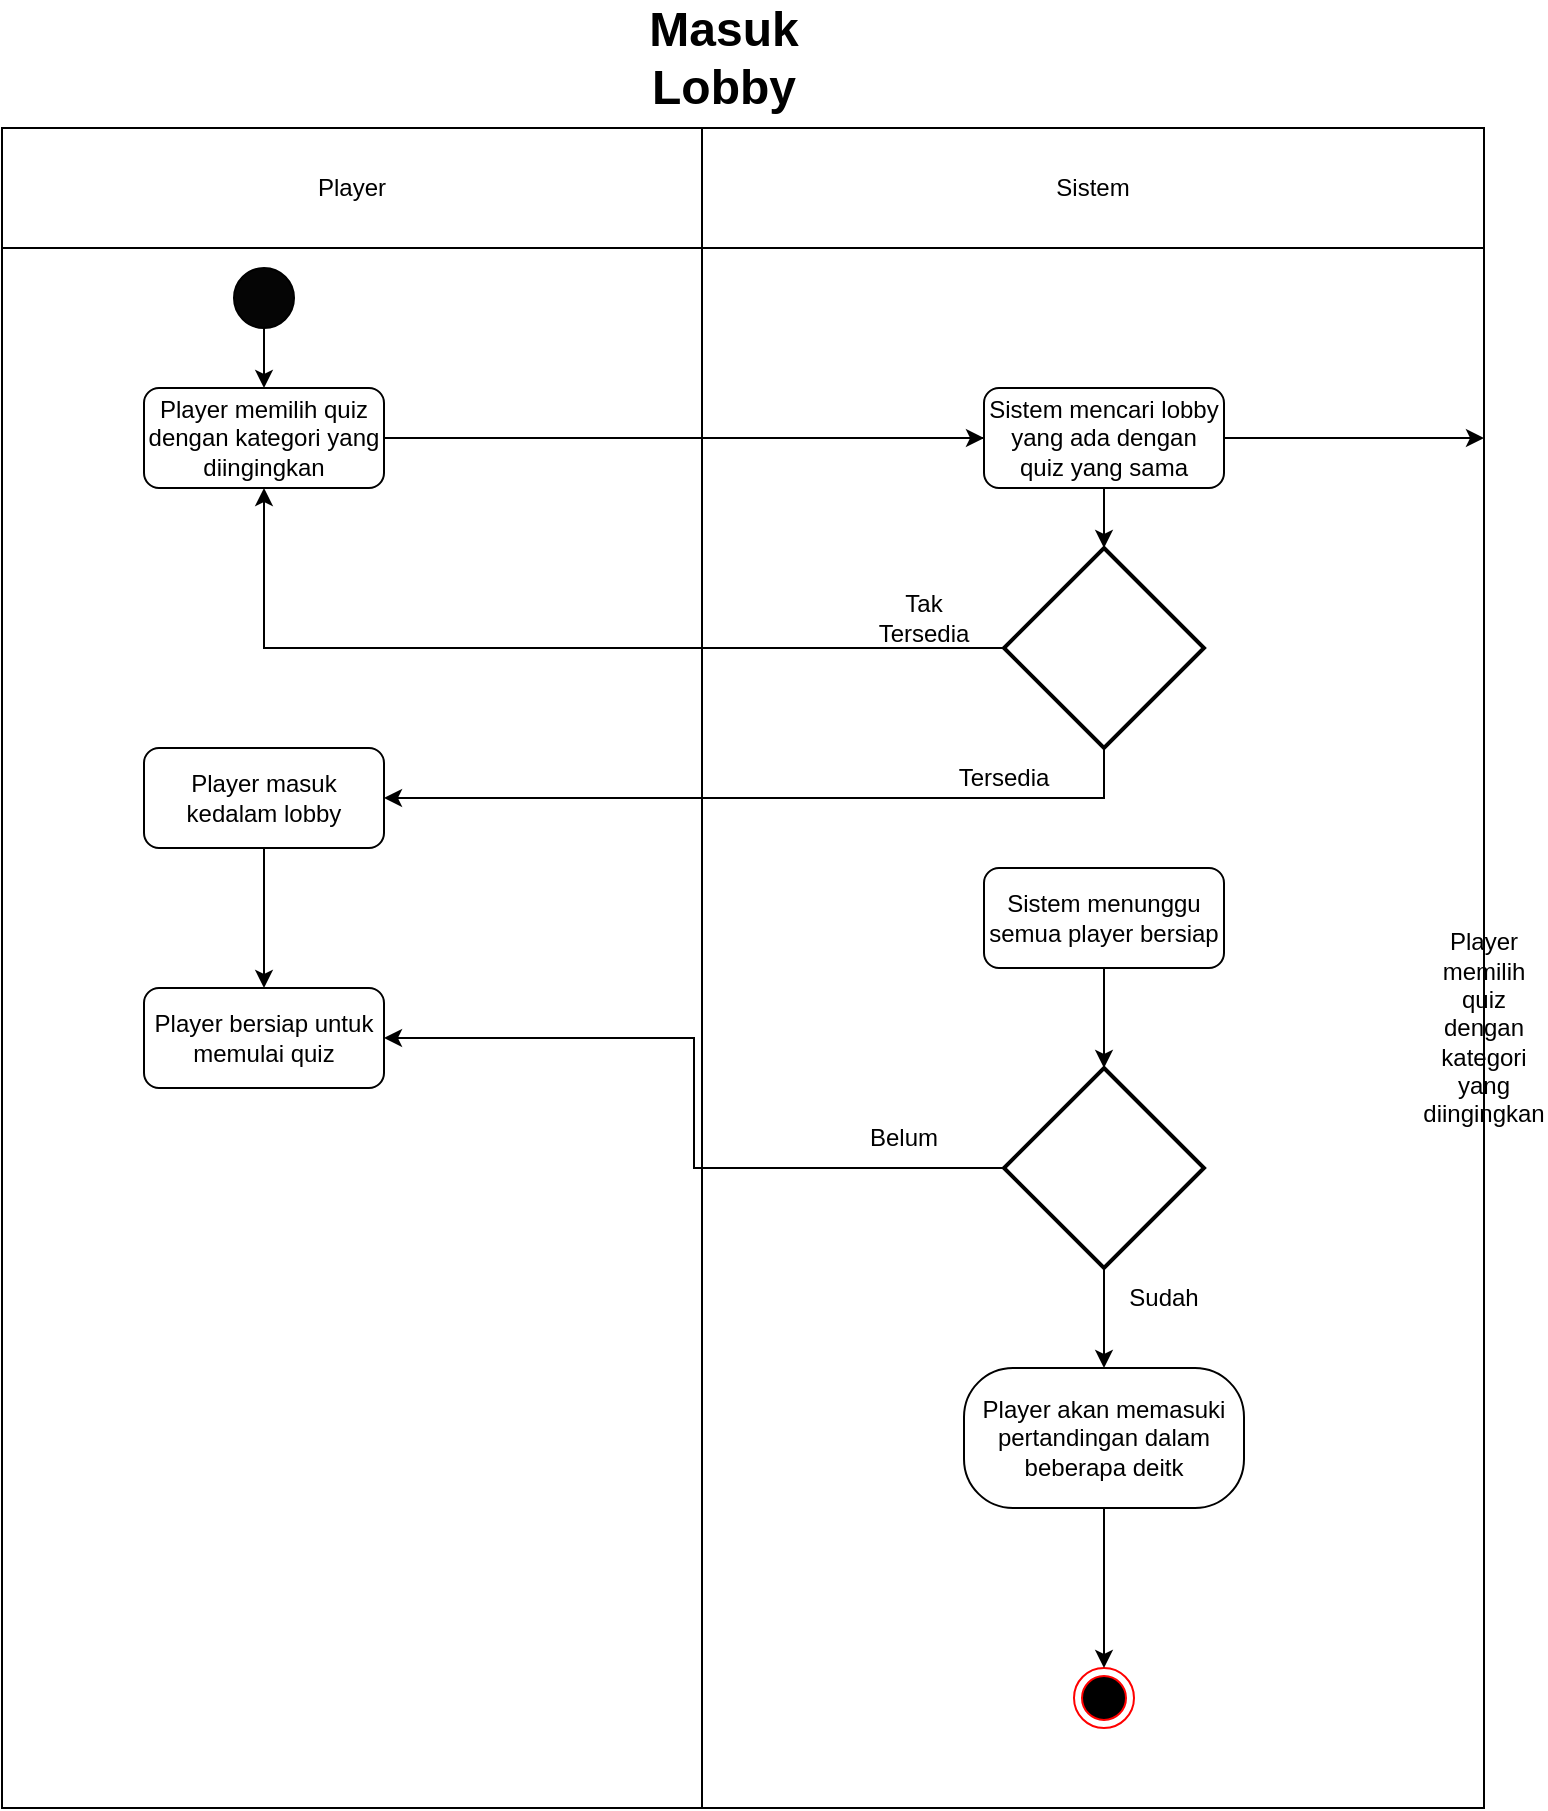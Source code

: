 <mxfile version="22.1.7" type="device">
  <diagram name="Halaman-1" id="dyefb9rLx9OYs4fPIrLo">
    <mxGraphModel dx="1843" dy="876" grid="1" gridSize="10" guides="1" tooltips="1" connect="1" arrows="1" fold="1" page="1" pageScale="1" pageWidth="827" pageHeight="1169" math="0" shadow="0">
      <root>
        <mxCell id="0" />
        <mxCell id="1" parent="0" />
        <mxCell id="Yk3WFkhIf93YjwVm7y13-1" value="" style="shape=table;startSize=0;container=1;collapsible=0;childLayout=tableLayout;" vertex="1" parent="1">
          <mxGeometry x="39" y="240" width="741" height="840" as="geometry" />
        </mxCell>
        <mxCell id="Yk3WFkhIf93YjwVm7y13-2" value="" style="shape=tableRow;horizontal=0;startSize=0;swimlaneHead=0;swimlaneBody=0;strokeColor=inherit;top=0;left=0;bottom=0;right=0;collapsible=0;dropTarget=0;fillColor=none;points=[[0,0.5],[1,0.5]];portConstraint=eastwest;" vertex="1" parent="Yk3WFkhIf93YjwVm7y13-1">
          <mxGeometry width="741" height="60" as="geometry" />
        </mxCell>
        <mxCell id="Yk3WFkhIf93YjwVm7y13-3" value="Player" style="shape=partialRectangle;html=1;whiteSpace=wrap;connectable=0;strokeColor=inherit;overflow=hidden;fillColor=none;top=0;left=0;bottom=0;right=0;pointerEvents=1;" vertex="1" parent="Yk3WFkhIf93YjwVm7y13-2">
          <mxGeometry width="350" height="60" as="geometry">
            <mxRectangle width="350" height="60" as="alternateBounds" />
          </mxGeometry>
        </mxCell>
        <mxCell id="Yk3WFkhIf93YjwVm7y13-4" value="Sistem" style="shape=partialRectangle;html=1;whiteSpace=wrap;connectable=0;strokeColor=inherit;overflow=hidden;fillColor=none;top=0;left=0;bottom=0;right=0;pointerEvents=1;" vertex="1" parent="Yk3WFkhIf93YjwVm7y13-2">
          <mxGeometry x="350" width="391" height="60" as="geometry">
            <mxRectangle width="391" height="60" as="alternateBounds" />
          </mxGeometry>
        </mxCell>
        <mxCell id="Yk3WFkhIf93YjwVm7y13-5" value="" style="shape=tableRow;horizontal=0;startSize=0;swimlaneHead=0;swimlaneBody=0;strokeColor=inherit;top=0;left=0;bottom=0;right=0;collapsible=0;dropTarget=0;fillColor=none;points=[[0,0.5],[1,0.5]];portConstraint=eastwest;" vertex="1" parent="Yk3WFkhIf93YjwVm7y13-1">
          <mxGeometry y="60" width="741" height="780" as="geometry" />
        </mxCell>
        <mxCell id="Yk3WFkhIf93YjwVm7y13-6" value="" style="shape=partialRectangle;html=1;whiteSpace=wrap;connectable=0;strokeColor=inherit;overflow=hidden;fillColor=none;top=0;left=0;bottom=0;right=0;pointerEvents=1;" vertex="1" parent="Yk3WFkhIf93YjwVm7y13-5">
          <mxGeometry width="350" height="780" as="geometry">
            <mxRectangle width="350" height="780" as="alternateBounds" />
          </mxGeometry>
        </mxCell>
        <mxCell id="Yk3WFkhIf93YjwVm7y13-7" value="" style="shape=partialRectangle;html=1;whiteSpace=wrap;connectable=0;strokeColor=inherit;overflow=hidden;fillColor=none;top=0;left=0;bottom=0;right=0;pointerEvents=1;" vertex="1" parent="Yk3WFkhIf93YjwVm7y13-5">
          <mxGeometry x="350" width="391" height="780" as="geometry">
            <mxRectangle width="391" height="780" as="alternateBounds" />
          </mxGeometry>
        </mxCell>
        <mxCell id="Yk3WFkhIf93YjwVm7y13-14" value="Player memilih quiz dengan kategori yang diingingkan" style="rounded=1;whiteSpace=wrap;html=1;" vertex="1" parent="Yk3WFkhIf93YjwVm7y13-5">
          <mxGeometry x="741" width="NaN" height="780" as="geometry">
            <mxRectangle width="NaN" height="780" as="alternateBounds" />
          </mxGeometry>
        </mxCell>
        <mxCell id="Yk3WFkhIf93YjwVm7y13-15" value="" style="edgeStyle=orthogonalEdgeStyle;rounded=0;orthogonalLoop=1;jettySize=auto;html=1;" edge="1" parent="1" source="Yk3WFkhIf93YjwVm7y13-8" target="Yk3WFkhIf93YjwVm7y13-14">
          <mxGeometry relative="1" as="geometry" />
        </mxCell>
        <mxCell id="Yk3WFkhIf93YjwVm7y13-16" style="edgeStyle=orthogonalEdgeStyle;rounded=0;orthogonalLoop=1;jettySize=auto;html=1;exitX=1;exitY=0.5;exitDx=0;exitDy=0;entryX=0;entryY=0.5;entryDx=0;entryDy=0;" edge="1" parent="1" source="Yk3WFkhIf93YjwVm7y13-8" target="Yk3WFkhIf93YjwVm7y13-12">
          <mxGeometry relative="1" as="geometry" />
        </mxCell>
        <mxCell id="Yk3WFkhIf93YjwVm7y13-8" value="Player memilih quiz dengan kategori yang diingingkan" style="rounded=1;whiteSpace=wrap;html=1;" vertex="1" parent="1">
          <mxGeometry x="110" y="370" width="120" height="50" as="geometry" />
        </mxCell>
        <mxCell id="Yk3WFkhIf93YjwVm7y13-10" style="edgeStyle=orthogonalEdgeStyle;rounded=0;orthogonalLoop=1;jettySize=auto;html=1;exitX=0.5;exitY=1;exitDx=0;exitDy=0;entryX=0.5;entryY=0;entryDx=0;entryDy=0;" edge="1" parent="1" source="Yk3WFkhIf93YjwVm7y13-9" target="Yk3WFkhIf93YjwVm7y13-8">
          <mxGeometry relative="1" as="geometry" />
        </mxCell>
        <mxCell id="Yk3WFkhIf93YjwVm7y13-9" value="" style="ellipse;whiteSpace=wrap;html=1;aspect=fixed;fillColor=#050505;" vertex="1" parent="1">
          <mxGeometry x="155" y="310" width="30" height="30" as="geometry" />
        </mxCell>
        <mxCell id="Yk3WFkhIf93YjwVm7y13-11" value="&lt;font style=&quot;font-size: 24px;&quot;&gt;&lt;b style=&quot;&quot;&gt;Masuk Lobby&lt;/b&gt;&lt;/font&gt;" style="text;html=1;strokeColor=none;fillColor=none;align=center;verticalAlign=middle;whiteSpace=wrap;rounded=0;" vertex="1" parent="1">
          <mxGeometry x="360" y="190" width="80" height="30" as="geometry" />
        </mxCell>
        <mxCell id="Yk3WFkhIf93YjwVm7y13-12" value="Sistem mencari lobby yang ada dengan quiz yang sama" style="rounded=1;whiteSpace=wrap;html=1;" vertex="1" parent="1">
          <mxGeometry x="530" y="370" width="120" height="50" as="geometry" />
        </mxCell>
        <mxCell id="Yk3WFkhIf93YjwVm7y13-13" value="" style="ellipse;html=1;shape=endState;fillColor=#000000;strokeColor=#ff0000;" vertex="1" parent="1">
          <mxGeometry x="575" y="1010" width="30" height="30" as="geometry" />
        </mxCell>
        <mxCell id="Yk3WFkhIf93YjwVm7y13-20" style="edgeStyle=orthogonalEdgeStyle;rounded=0;orthogonalLoop=1;jettySize=auto;html=1;exitX=0;exitY=0.5;exitDx=0;exitDy=0;exitPerimeter=0;entryX=0.5;entryY=1;entryDx=0;entryDy=0;" edge="1" parent="1" source="Yk3WFkhIf93YjwVm7y13-17" target="Yk3WFkhIf93YjwVm7y13-8">
          <mxGeometry relative="1" as="geometry" />
        </mxCell>
        <mxCell id="Yk3WFkhIf93YjwVm7y13-27" style="edgeStyle=orthogonalEdgeStyle;rounded=0;orthogonalLoop=1;jettySize=auto;html=1;exitX=0.5;exitY=1;exitDx=0;exitDy=0;exitPerimeter=0;entryX=1;entryY=0.5;entryDx=0;entryDy=0;" edge="1" parent="1" source="Yk3WFkhIf93YjwVm7y13-17" target="Yk3WFkhIf93YjwVm7y13-26">
          <mxGeometry relative="1" as="geometry" />
        </mxCell>
        <mxCell id="Yk3WFkhIf93YjwVm7y13-17" value="" style="strokeWidth=2;html=1;shape=mxgraph.flowchart.decision;whiteSpace=wrap;" vertex="1" parent="1">
          <mxGeometry x="540" y="450" width="100" height="100" as="geometry" />
        </mxCell>
        <mxCell id="Yk3WFkhIf93YjwVm7y13-19" style="edgeStyle=orthogonalEdgeStyle;rounded=0;orthogonalLoop=1;jettySize=auto;html=1;exitX=0.5;exitY=1;exitDx=0;exitDy=0;entryX=0.5;entryY=0;entryDx=0;entryDy=0;entryPerimeter=0;" edge="1" parent="1" source="Yk3WFkhIf93YjwVm7y13-12" target="Yk3WFkhIf93YjwVm7y13-17">
          <mxGeometry relative="1" as="geometry" />
        </mxCell>
        <mxCell id="Yk3WFkhIf93YjwVm7y13-25" value="Tak Tersedia" style="text;html=1;strokeColor=none;fillColor=none;align=center;verticalAlign=middle;whiteSpace=wrap;rounded=0;" vertex="1" parent="1">
          <mxGeometry x="470" y="470" width="60" height="30" as="geometry" />
        </mxCell>
        <mxCell id="Yk3WFkhIf93YjwVm7y13-35" style="edgeStyle=orthogonalEdgeStyle;rounded=0;orthogonalLoop=1;jettySize=auto;html=1;exitX=0.5;exitY=1;exitDx=0;exitDy=0;entryX=0.5;entryY=0;entryDx=0;entryDy=0;" edge="1" parent="1" source="Yk3WFkhIf93YjwVm7y13-26" target="Yk3WFkhIf93YjwVm7y13-29">
          <mxGeometry relative="1" as="geometry" />
        </mxCell>
        <mxCell id="Yk3WFkhIf93YjwVm7y13-26" value="Player masuk kedalam lobby" style="rounded=1;whiteSpace=wrap;html=1;" vertex="1" parent="1">
          <mxGeometry x="110" y="550" width="120" height="50" as="geometry" />
        </mxCell>
        <mxCell id="Yk3WFkhIf93YjwVm7y13-28" value="Tersedia" style="text;html=1;strokeColor=none;fillColor=none;align=center;verticalAlign=middle;whiteSpace=wrap;rounded=0;" vertex="1" parent="1">
          <mxGeometry x="510" y="550" width="60" height="30" as="geometry" />
        </mxCell>
        <mxCell id="Yk3WFkhIf93YjwVm7y13-29" value="Player bersiap untuk memulai quiz" style="rounded=1;whiteSpace=wrap;html=1;" vertex="1" parent="1">
          <mxGeometry x="110" y="670" width="120" height="50" as="geometry" />
        </mxCell>
        <mxCell id="Yk3WFkhIf93YjwVm7y13-40" style="edgeStyle=orthogonalEdgeStyle;rounded=0;orthogonalLoop=1;jettySize=auto;html=1;exitX=0;exitY=0.5;exitDx=0;exitDy=0;exitPerimeter=0;entryX=1;entryY=0.5;entryDx=0;entryDy=0;" edge="1" parent="1" source="Yk3WFkhIf93YjwVm7y13-31" target="Yk3WFkhIf93YjwVm7y13-29">
          <mxGeometry relative="1" as="geometry" />
        </mxCell>
        <mxCell id="Yk3WFkhIf93YjwVm7y13-44" style="edgeStyle=orthogonalEdgeStyle;rounded=0;orthogonalLoop=1;jettySize=auto;html=1;exitX=0.5;exitY=1;exitDx=0;exitDy=0;exitPerimeter=0;entryX=0.5;entryY=0;entryDx=0;entryDy=0;" edge="1" parent="1" source="Yk3WFkhIf93YjwVm7y13-31" target="Yk3WFkhIf93YjwVm7y13-42">
          <mxGeometry relative="1" as="geometry" />
        </mxCell>
        <mxCell id="Yk3WFkhIf93YjwVm7y13-31" value="" style="strokeWidth=2;html=1;shape=mxgraph.flowchart.decision;whiteSpace=wrap;" vertex="1" parent="1">
          <mxGeometry x="540" y="710" width="100" height="100" as="geometry" />
        </mxCell>
        <mxCell id="Yk3WFkhIf93YjwVm7y13-38" value="Sistem menunggu semua player bersiap" style="rounded=1;whiteSpace=wrap;html=1;" vertex="1" parent="1">
          <mxGeometry x="530" y="610" width="120" height="50" as="geometry" />
        </mxCell>
        <mxCell id="Yk3WFkhIf93YjwVm7y13-39" style="edgeStyle=orthogonalEdgeStyle;rounded=0;orthogonalLoop=1;jettySize=auto;html=1;exitX=0.5;exitY=1;exitDx=0;exitDy=0;entryX=0.5;entryY=0;entryDx=0;entryDy=0;entryPerimeter=0;" edge="1" parent="1" source="Yk3WFkhIf93YjwVm7y13-38" target="Yk3WFkhIf93YjwVm7y13-31">
          <mxGeometry relative="1" as="geometry" />
        </mxCell>
        <mxCell id="Yk3WFkhIf93YjwVm7y13-41" value="Belum" style="text;html=1;strokeColor=none;fillColor=none;align=center;verticalAlign=middle;whiteSpace=wrap;rounded=0;" vertex="1" parent="1">
          <mxGeometry x="460" y="730" width="60" height="30" as="geometry" />
        </mxCell>
        <mxCell id="Yk3WFkhIf93YjwVm7y13-46" style="edgeStyle=orthogonalEdgeStyle;rounded=0;orthogonalLoop=1;jettySize=auto;html=1;exitX=0.5;exitY=1;exitDx=0;exitDy=0;" edge="1" parent="1" source="Yk3WFkhIf93YjwVm7y13-42" target="Yk3WFkhIf93YjwVm7y13-13">
          <mxGeometry relative="1" as="geometry" />
        </mxCell>
        <mxCell id="Yk3WFkhIf93YjwVm7y13-42" value="Player akan memasuki pertandingan dalam beberapa deitk" style="rounded=1;whiteSpace=wrap;html=1;arcSize=35;" vertex="1" parent="1">
          <mxGeometry x="520" y="860" width="140" height="70" as="geometry" />
        </mxCell>
        <mxCell id="Yk3WFkhIf93YjwVm7y13-45" value="Sudah" style="text;html=1;strokeColor=none;fillColor=none;align=center;verticalAlign=middle;whiteSpace=wrap;rounded=0;" vertex="1" parent="1">
          <mxGeometry x="590" y="810" width="60" height="30" as="geometry" />
        </mxCell>
      </root>
    </mxGraphModel>
  </diagram>
</mxfile>
